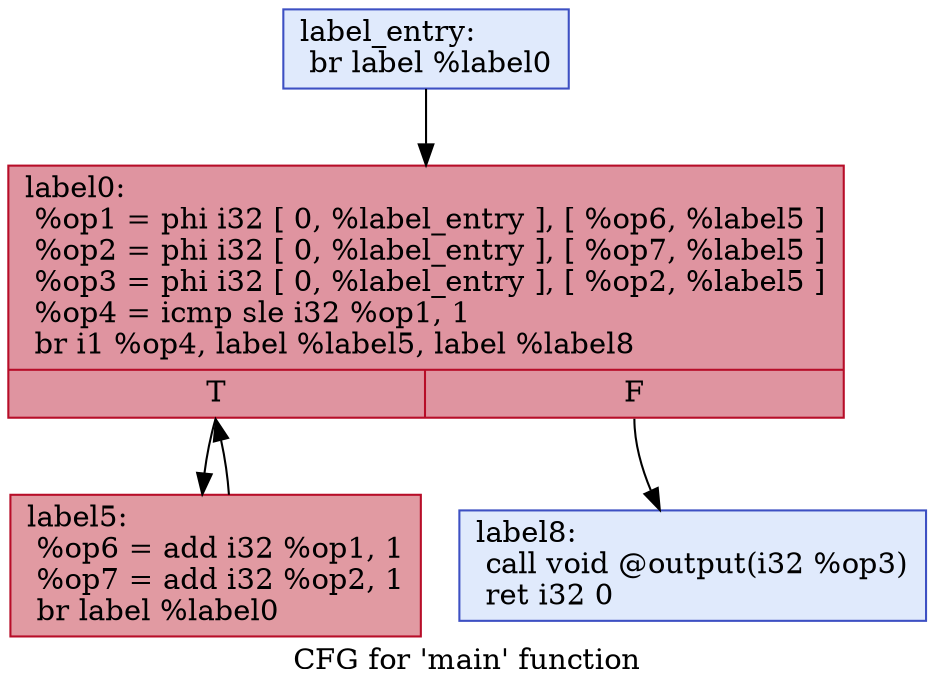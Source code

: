 digraph "CFG for 'main' function" {
	label="CFG for 'main' function";

	Node0x1d5ecf0 [shape=record,color="#3d50c3ff", style=filled, fillcolor="#b9d0f970",label="{label_entry:\l  br label %label0\l}"];
	Node0x1d5ecf0 -> Node0x1d5eeb0;
	Node0x1d5eeb0 [shape=record,color="#b70d28ff", style=filled, fillcolor="#b70d2870",label="{label0:                                           \l  %op1 = phi i32 [ 0, %label_entry ], [ %op6, %label5 ]\l  %op2 = phi i32 [ 0, %label_entry ], [ %op7, %label5 ]\l  %op3 = phi i32 [ 0, %label_entry ], [ %op2, %label5 ]\l  %op4 = icmp sle i32 %op1, 1\l  br i1 %op4, label %label5, label %label8\l|{<s0>T|<s1>F}}"];
	Node0x1d5eeb0:s0 -> Node0x1d5f620;
	Node0x1d5eeb0:s1 -> Node0x1d5fa60;
	Node0x1d5f620 [shape=record,color="#b70d28ff", style=filled, fillcolor="#bb1b2c70",label="{label5:                                           \l  %op6 = add i32 %op1, 1\l  %op7 = add i32 %op2, 1\l  br label %label0\l}"];
	Node0x1d5f620 -> Node0x1d5eeb0;
	Node0x1d5fa60 [shape=record,color="#3d50c3ff", style=filled, fillcolor="#b9d0f970",label="{label8:                                           \l  call void @output(i32 %op3)\l  ret i32 0\l}"];
}
